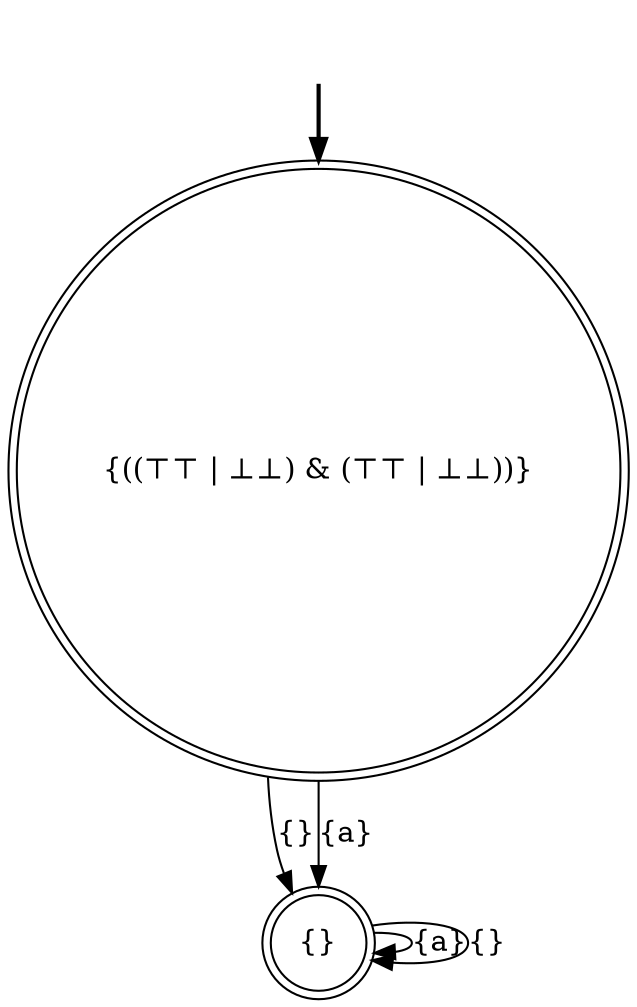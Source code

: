 digraph {
	fake0 [style=invisible]
	"{}" [shape=doublecircle]
	"{((⊤⊤ | ⊥⊥) & (⊤⊤ | ⊥⊥))}" [root=true shape=doublecircle]
	fake0 -> "{((⊤⊤ | ⊥⊥) & (⊤⊤ | ⊥⊥))}" [style=bold]
	"{}" -> "{}" [label="{a}"]
	"{((⊤⊤ | ⊥⊥) & (⊤⊤ | ⊥⊥))}" -> "{}" [label="{}"]
	"{}" -> "{}" [label="{}"]
	"{((⊤⊤ | ⊥⊥) & (⊤⊤ | ⊥⊥))}" -> "{}" [label="{a}"]
}
